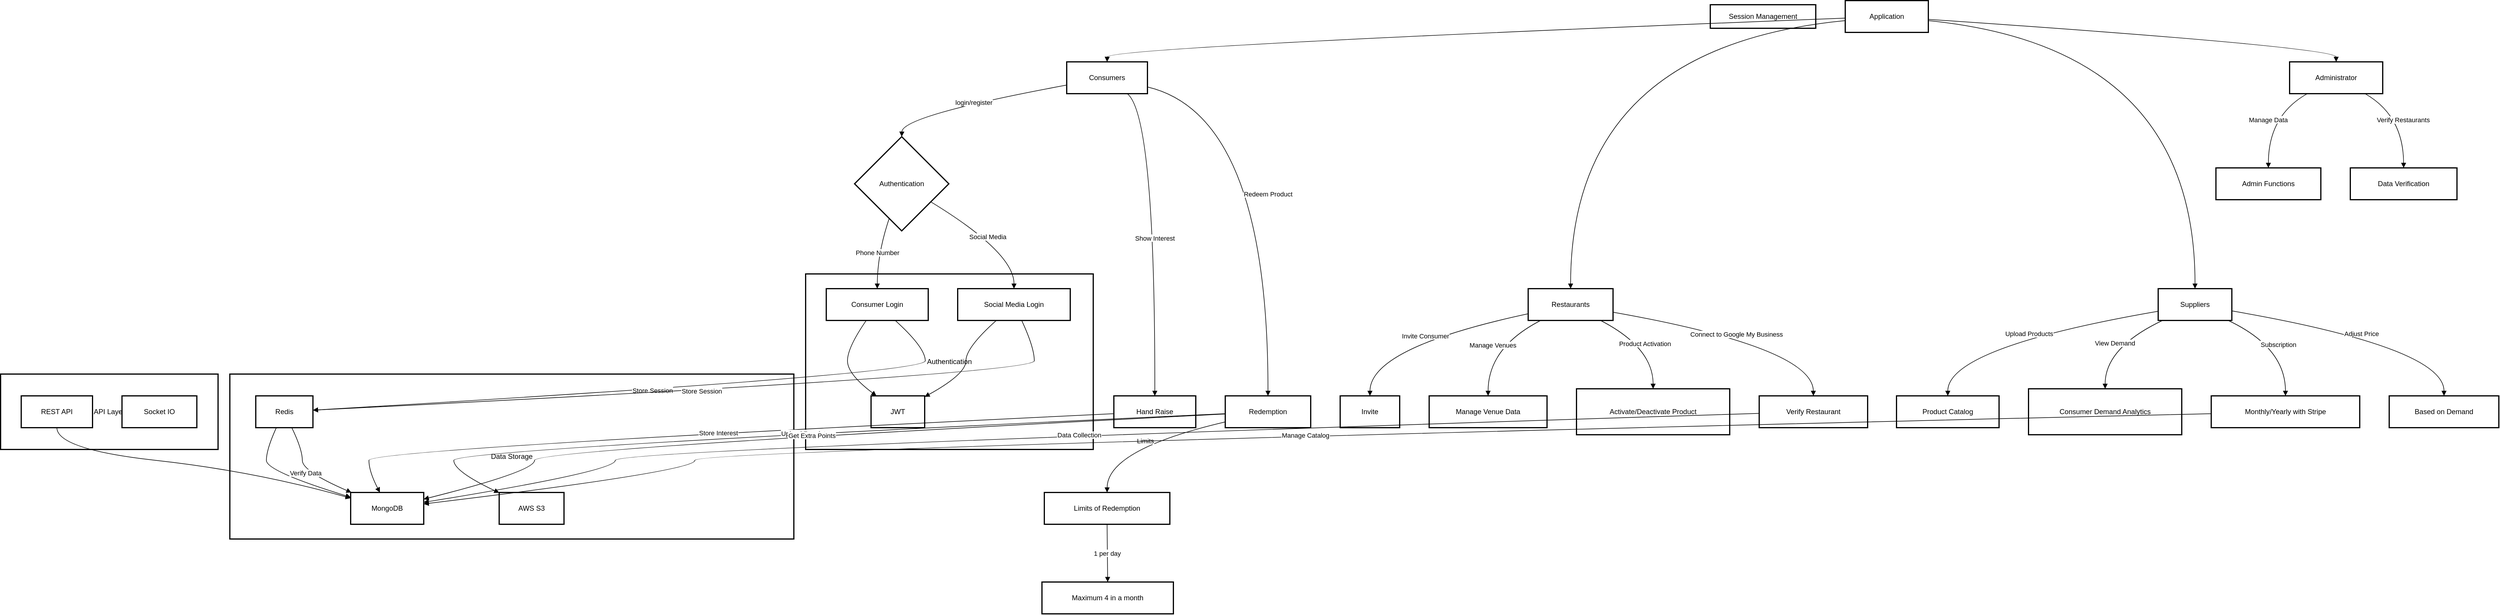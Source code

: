 <mxfile version="26.2.14">
  <diagram name="Page-1" id="7Ba7hKmJzwSPL1WUXT_S">
    <mxGraphModel>
      <root>
        <mxCell id="0" />
        <mxCell id="1" parent="0" />
        <mxCell id="2" value="Session Management" style="whiteSpace=wrap;strokeWidth=2;" vertex="1" parent="1">
          <mxGeometry x="2909" y="15" width="179" height="40" as="geometry" />
        </mxCell>
        <mxCell id="3" value="API Layer" style="whiteSpace=wrap;strokeWidth=2;" vertex="1" parent="1">
          <mxGeometry x="8" y="642" width="369" height="128" as="geometry" />
        </mxCell>
        <mxCell id="4" value="Data Storage" style="whiteSpace=wrap;strokeWidth=2;" vertex="1" parent="1">
          <mxGeometry x="397" y="642" width="957" height="280" as="geometry" />
        </mxCell>
        <mxCell id="5" value="Authentication" style="whiteSpace=wrap;strokeWidth=2;" vertex="1" parent="1">
          <mxGeometry x="1374" y="472" width="488" height="298" as="geometry" />
        </mxCell>
        <mxCell id="6" value="Application" style="whiteSpace=wrap;strokeWidth=2;" vertex="1" parent="1">
          <mxGeometry x="3138" y="8" width="141" height="54" as="geometry" />
        </mxCell>
        <mxCell id="7" value="Consumers" style="whiteSpace=wrap;strokeWidth=2;" vertex="1" parent="1">
          <mxGeometry x="1817" y="112" width="137" height="54" as="geometry" />
        </mxCell>
        <mxCell id="8" value="Restaurants" style="whiteSpace=wrap;strokeWidth=2;" vertex="1" parent="1">
          <mxGeometry x="2600" y="497" width="144" height="54" as="geometry" />
        </mxCell>
        <mxCell id="9" value="Suppliers" style="whiteSpace=wrap;strokeWidth=2;" vertex="1" parent="1">
          <mxGeometry x="3669" y="497" width="125" height="54" as="geometry" />
        </mxCell>
        <mxCell id="10" value="Administrator" style="whiteSpace=wrap;strokeWidth=2;" vertex="1" parent="1">
          <mxGeometry x="3892" y="112" width="158" height="54" as="geometry" />
        </mxCell>
        <mxCell id="11" value="Authentication" style="rhombus;strokeWidth=2;whiteSpace=wrap;" vertex="1" parent="1">
          <mxGeometry x="1457" y="239" width="160" height="160" as="geometry" />
        </mxCell>
        <mxCell id="12" value="Consumer Login" style="whiteSpace=wrap;strokeWidth=2;" vertex="1" parent="1">
          <mxGeometry x="1409" y="497" width="173" height="54" as="geometry" />
        </mxCell>
        <mxCell id="13" value="Social Media Login" style="whiteSpace=wrap;strokeWidth=2;" vertex="1" parent="1">
          <mxGeometry x="1632" y="497" width="191" height="54" as="geometry" />
        </mxCell>
        <mxCell id="14" value="Hand Raise" style="whiteSpace=wrap;strokeWidth=2;" vertex="1" parent="1">
          <mxGeometry x="1897" y="679" width="139" height="54" as="geometry" />
        </mxCell>
        <mxCell id="15" value="Redemption" style="whiteSpace=wrap;strokeWidth=2;" vertex="1" parent="1">
          <mxGeometry x="2086" y="679" width="145" height="54" as="geometry" />
        </mxCell>
        <mxCell id="16" value="Invite" style="whiteSpace=wrap;strokeWidth=2;" vertex="1" parent="1">
          <mxGeometry x="2281" y="679" width="101" height="54" as="geometry" />
        </mxCell>
        <mxCell id="17" value="Manage Venue Data" style="whiteSpace=wrap;strokeWidth=2;" vertex="1" parent="1">
          <mxGeometry x="2432" y="679" width="200" height="54" as="geometry" />
        </mxCell>
        <mxCell id="18" value="Activate/Deactivate Product" style="whiteSpace=wrap;strokeWidth=2;" vertex="1" parent="1">
          <mxGeometry x="2682" y="667" width="260" height="78" as="geometry" />
        </mxCell>
        <mxCell id="19" value="Product Catalog" style="whiteSpace=wrap;strokeWidth=2;" vertex="1" parent="1">
          <mxGeometry x="3225" y="679" width="174" height="54" as="geometry" />
        </mxCell>
        <mxCell id="20" value="Consumer Demand Analytics" style="whiteSpace=wrap;strokeWidth=2;" vertex="1" parent="1">
          <mxGeometry x="3449" y="667" width="260" height="78" as="geometry" />
        </mxCell>
        <mxCell id="21" value="Admin Functions" style="whiteSpace=wrap;strokeWidth=2;" vertex="1" parent="1">
          <mxGeometry x="3767" y="292" width="178" height="54" as="geometry" />
        </mxCell>
        <mxCell id="22" value="Data Verification" style="whiteSpace=wrap;strokeWidth=2;" vertex="1" parent="1">
          <mxGeometry x="3995" y="292" width="181" height="54" as="geometry" />
        </mxCell>
        <mxCell id="23" value="JWT" style="whiteSpace=wrap;strokeWidth=2;" vertex="1" parent="1">
          <mxGeometry x="1485" y="679" width="91" height="54" as="geometry" />
        </mxCell>
        <mxCell id="24" value="MongoDB" style="whiteSpace=wrap;strokeWidth=2;" vertex="1" parent="1">
          <mxGeometry x="602" y="843" width="124" height="54" as="geometry" />
        </mxCell>
        <mxCell id="25" value="AWS S3" style="whiteSpace=wrap;strokeWidth=2;" vertex="1" parent="1">
          <mxGeometry x="854" y="843" width="110" height="54" as="geometry" />
        </mxCell>
        <mxCell id="26" value="Redis" style="whiteSpace=wrap;strokeWidth=2;" vertex="1" parent="1">
          <mxGeometry x="441" y="679" width="97" height="54" as="geometry" />
        </mxCell>
        <mxCell id="27" value="REST API" style="whiteSpace=wrap;strokeWidth=2;" vertex="1" parent="1">
          <mxGeometry x="43" y="679" width="121" height="54" as="geometry" />
        </mxCell>
        <mxCell id="28" value="Socket IO" style="whiteSpace=wrap;strokeWidth=2;" vertex="1" parent="1">
          <mxGeometry x="214" y="679" width="127" height="54" as="geometry" />
        </mxCell>
        <mxCell id="29" value="Limits of Redemption" style="whiteSpace=wrap;strokeWidth=2;" vertex="1" parent="1">
          <mxGeometry x="1779" y="843" width="213" height="54" as="geometry" />
        </mxCell>
        <mxCell id="30" value="Maximum 4 in a month" style="whiteSpace=wrap;strokeWidth=2;" vertex="1" parent="1">
          <mxGeometry x="1775" y="995" width="223" height="54" as="geometry" />
        </mxCell>
        <mxCell id="31" value="Verify Restaurant" style="whiteSpace=wrap;strokeWidth=2;" vertex="1" parent="1">
          <mxGeometry x="2992" y="679" width="184" height="54" as="geometry" />
        </mxCell>
        <mxCell id="32" value="Monthly/Yearly with Stripe" style="whiteSpace=wrap;strokeWidth=2;" vertex="1" parent="1">
          <mxGeometry x="3759" y="679" width="252" height="54" as="geometry" />
        </mxCell>
        <mxCell id="33" value="Based on Demand" style="whiteSpace=wrap;strokeWidth=2;" vertex="1" parent="1">
          <mxGeometry x="4061" y="679" width="186" height="54" as="geometry" />
        </mxCell>
        <mxCell id="34" value="" style="curved=1;startArrow=none;endArrow=block;exitX=0;exitY=0.55;entryX=0.5;entryY=0;" edge="1" parent="1" source="6" target="7">
          <mxGeometry relative="1" as="geometry">
            <Array as="points">
              <mxPoint x="1886" y="87" />
            </Array>
          </mxGeometry>
        </mxCell>
        <mxCell id="35" value="" style="curved=1;startArrow=none;endArrow=block;exitX=0;exitY=0.63;entryX=0.5;entryY=0.01;" edge="1" parent="1" source="6" target="8">
          <mxGeometry relative="1" as="geometry">
            <Array as="points">
              <mxPoint x="2672" y="87" />
            </Array>
          </mxGeometry>
        </mxCell>
        <mxCell id="36" value="" style="curved=1;startArrow=none;endArrow=block;exitX=1;exitY=0.63;entryX=0.5;entryY=0.01;" edge="1" parent="1" source="6" target="9">
          <mxGeometry relative="1" as="geometry">
            <Array as="points">
              <mxPoint x="3732" y="87" />
            </Array>
          </mxGeometry>
        </mxCell>
        <mxCell id="37" value="" style="curved=1;startArrow=none;endArrow=block;exitX=1;exitY=0.59;entryX=0.5;entryY=0;" edge="1" parent="1" source="6" target="10">
          <mxGeometry relative="1" as="geometry">
            <Array as="points">
              <mxPoint x="3971" y="87" />
            </Array>
          </mxGeometry>
        </mxCell>
        <mxCell id="38" value="login/register" style="curved=1;startArrow=none;endArrow=block;exitX=0;exitY=0.73;entryX=0.5;entryY=0;" edge="1" parent="1" source="7" target="11">
          <mxGeometry relative="1" as="geometry">
            <Array as="points">
              <mxPoint x="1538" y="203" />
            </Array>
          </mxGeometry>
        </mxCell>
        <mxCell id="39" value="Phone Number" style="curved=1;startArrow=none;endArrow=block;exitX=0.32;exitY=1;entryX=0.5;entryY=0.01;" edge="1" parent="1" source="11" target="12">
          <mxGeometry relative="1" as="geometry">
            <Array as="points">
              <mxPoint x="1496" y="436" />
            </Array>
          </mxGeometry>
        </mxCell>
        <mxCell id="40" value="Social Media" style="curved=1;startArrow=none;endArrow=block;exitX=1;exitY=0.81;entryX=0.5;entryY=0.01;" edge="1" parent="1" source="11" target="13">
          <mxGeometry relative="1" as="geometry">
            <Array as="points">
              <mxPoint x="1728" y="436" />
            </Array>
          </mxGeometry>
        </mxCell>
        <mxCell id="41" value="Show Interest" style="curved=1;startArrow=none;endArrow=block;exitX=0.75;exitY=1;entryX=0.5;entryY=0;" edge="1" parent="1" source="7" target="14">
          <mxGeometry relative="1" as="geometry">
            <Array as="points">
              <mxPoint x="1967" y="203" />
            </Array>
          </mxGeometry>
        </mxCell>
        <mxCell id="42" value="Redeem Product" style="curved=1;startArrow=none;endArrow=block;exitX=1;exitY=0.79;entryX=0.5;entryY=0;" edge="1" parent="1" source="7" target="15">
          <mxGeometry relative="1" as="geometry">
            <Array as="points">
              <mxPoint x="2159" y="203" />
            </Array>
          </mxGeometry>
        </mxCell>
        <mxCell id="43" value="Invite Consumer" style="curved=1;startArrow=none;endArrow=block;exitX=0;exitY=0.79;entryX=0.5;entryY=0;" edge="1" parent="1" source="8" target="16">
          <mxGeometry relative="1" as="geometry">
            <Array as="points">
              <mxPoint x="2332" y="597" />
            </Array>
          </mxGeometry>
        </mxCell>
        <mxCell id="44" value="Manage Venues" style="curved=1;startArrow=none;endArrow=block;exitX=0.14;exitY=1.01;entryX=0.5;entryY=0;" edge="1" parent="1" source="8" target="17">
          <mxGeometry relative="1" as="geometry">
            <Array as="points">
              <mxPoint x="2532" y="597" />
            </Array>
          </mxGeometry>
        </mxCell>
        <mxCell id="45" value="Product Activation" style="curved=1;startArrow=none;endArrow=block;exitX=0.86;exitY=1.01;entryX=0.5;entryY=0;" edge="1" parent="1" source="8" target="18">
          <mxGeometry relative="1" as="geometry">
            <Array as="points">
              <mxPoint x="2812" y="597" />
            </Array>
          </mxGeometry>
        </mxCell>
        <mxCell id="46" value="Upload Products" style="curved=1;startArrow=none;endArrow=block;exitX=0;exitY=0.71;entryX=0.5;entryY=0;" edge="1" parent="1" source="9" target="19">
          <mxGeometry relative="1" as="geometry">
            <Array as="points">
              <mxPoint x="3312" y="597" />
            </Array>
          </mxGeometry>
        </mxCell>
        <mxCell id="47" value="View Demand" style="curved=1;startArrow=none;endArrow=block;exitX=0.05;exitY=1.01;entryX=0.5;entryY=0;" edge="1" parent="1" source="9" target="20">
          <mxGeometry relative="1" as="geometry">
            <Array as="points">
              <mxPoint x="3579" y="597" />
            </Array>
          </mxGeometry>
        </mxCell>
        <mxCell id="48" value="Manage Data" style="curved=1;startArrow=none;endArrow=block;exitX=0.19;exitY=1;entryX=0.5;entryY=0;" edge="1" parent="1" source="10" target="21">
          <mxGeometry relative="1" as="geometry">
            <Array as="points">
              <mxPoint x="3856" y="203" />
            </Array>
          </mxGeometry>
        </mxCell>
        <mxCell id="49" value="Verify Restaurants" style="curved=1;startArrow=none;endArrow=block;exitX=0.81;exitY=1;entryX=0.5;entryY=0;" edge="1" parent="1" source="10" target="22">
          <mxGeometry relative="1" as="geometry">
            <Array as="points">
              <mxPoint x="4085" y="203" />
            </Array>
          </mxGeometry>
        </mxCell>
        <mxCell id="50" value="" style="curved=1;startArrow=none;endArrow=block;exitX=0.39;exitY=1.01;entryX=0.1;entryY=0;" edge="1" parent="1" source="12" target="23">
          <mxGeometry relative="1" as="geometry">
            <Array as="points">
              <mxPoint x="1445" y="597" />
              <mxPoint x="1445" y="642" />
            </Array>
          </mxGeometry>
        </mxCell>
        <mxCell id="51" value="" style="curved=1;startArrow=none;endArrow=block;exitX=0.34;exitY=1.01;entryX=0.99;entryY=0.04;" edge="1" parent="1" source="13" target="23">
          <mxGeometry relative="1" as="geometry">
            <Array as="points">
              <mxPoint x="1646" y="597" />
              <mxPoint x="1646" y="642" />
            </Array>
          </mxGeometry>
        </mxCell>
        <mxCell id="52" value="" style="curved=1;startArrow=none;endArrow=block;exitX=0.5;exitY=1;entryX=0;entryY=0.18;" edge="1" parent="1" source="27" target="24">
          <mxGeometry relative="1" as="geometry">
            <Array as="points">
              <mxPoint x="104" y="770" />
              <mxPoint x="439" y="807" />
            </Array>
          </mxGeometry>
        </mxCell>
        <mxCell id="53" value="" style="curved=1;startArrow=none;endArrow=block;exitX=0.36;exitY=1;entryX=0;entryY=0.15;" edge="1" parent="1" source="26" target="24">
          <mxGeometry relative="1" as="geometry">
            <Array as="points">
              <mxPoint x="459" y="770" />
              <mxPoint x="459" y="807" />
            </Array>
          </mxGeometry>
        </mxCell>
        <mxCell id="54" value="Store Session" style="curved=1;startArrow=none;endArrow=block;exitX=0.68;exitY=1.01;entryX=1;entryY=0.45;" edge="1" parent="1" source="12" target="26">
          <mxGeometry relative="1" as="geometry">
            <Array as="points">
              <mxPoint x="1577" y="597" />
              <mxPoint x="1577" y="642" />
            </Array>
          </mxGeometry>
        </mxCell>
        <mxCell id="55" value="Store Session" style="curved=1;startArrow=none;endArrow=block;exitX=0.57;exitY=1.01;entryX=1;entryY=0.45;" edge="1" parent="1" source="13" target="26">
          <mxGeometry relative="1" as="geometry">
            <Array as="points">
              <mxPoint x="1762" y="597" />
              <mxPoint x="1762" y="642" />
            </Array>
          </mxGeometry>
        </mxCell>
        <mxCell id="56" value="Store Interest" style="curved=1;startArrow=none;endArrow=block;exitX=0;exitY=0.56;entryX=0.4;entryY=0;" edge="1" parent="1" source="14" target="24">
          <mxGeometry relative="1" as="geometry">
            <Array as="points">
              <mxPoint x="633" y="770" />
              <mxPoint x="633" y="807" />
            </Array>
          </mxGeometry>
        </mxCell>
        <mxCell id="57" value="Upload Receipt" style="curved=1;startArrow=none;endArrow=block;exitX=0;exitY=0.56;entryX=0;entryY=0.01;" edge="1" parent="1" source="15" target="25">
          <mxGeometry relative="1" as="geometry">
            <Array as="points">
              <mxPoint x="777" y="770" />
              <mxPoint x="777" y="807" />
            </Array>
          </mxGeometry>
        </mxCell>
        <mxCell id="58" value="Get Extra Points" style="curved=1;startArrow=none;endArrow=block;exitX=0;exitY=0.57;entryX=1;entryY=0.21;" edge="1" parent="1" source="15" target="24">
          <mxGeometry relative="1" as="geometry">
            <Array as="points">
              <mxPoint x="914" y="770" />
              <mxPoint x="914" y="807" />
            </Array>
          </mxGeometry>
        </mxCell>
        <mxCell id="59" value="Limits" style="curved=1;startArrow=none;endArrow=block;exitX=0;exitY=0.82;entryX=0.5;entryY=0;" edge="1" parent="1" source="15" target="29">
          <mxGeometry relative="1" as="geometry">
            <Array as="points">
              <mxPoint x="1886" y="770" />
            </Array>
          </mxGeometry>
        </mxCell>
        <mxCell id="60" value="1 per day" style="curved=1;startArrow=none;endArrow=block;exitX=0.5;exitY=1;entryX=0.5;entryY=0;" edge="1" parent="1" source="29" target="30">
          <mxGeometry relative="1" as="geometry">
            <Array as="points" />
          </mxGeometry>
        </mxCell>
        <mxCell id="61" value="Connect to Google My Business" style="curved=1;startArrow=none;endArrow=block;exitX=1;exitY=0.74;entryX=0.5;entryY=0;" edge="1" parent="1" source="8" target="31">
          <mxGeometry relative="1" as="geometry">
            <Array as="points">
              <mxPoint x="3083" y="597" />
            </Array>
          </mxGeometry>
        </mxCell>
        <mxCell id="62" value="Data Collection" style="curved=1;startArrow=none;endArrow=block;exitX=0;exitY=0.55;entryX=1;entryY=0.31;" edge="1" parent="1" source="31" target="24">
          <mxGeometry relative="1" as="geometry">
            <Array as="points">
              <mxPoint x="1051" y="770" />
              <mxPoint x="1051" y="807" />
            </Array>
          </mxGeometry>
        </mxCell>
        <mxCell id="63" value="Subscription" style="curved=1;startArrow=none;endArrow=block;exitX=0.96;exitY=1.01;entryX=0.5;entryY=0;" edge="1" parent="1" source="9" target="32">
          <mxGeometry relative="1" as="geometry">
            <Array as="points">
              <mxPoint x="3885" y="597" />
            </Array>
          </mxGeometry>
        </mxCell>
        <mxCell id="64" value="Manage Catalog" style="curved=1;startArrow=none;endArrow=block;exitX=0;exitY=0.56;entryX=1;entryY=0.36;" edge="1" parent="1" source="32" target="24">
          <mxGeometry relative="1" as="geometry">
            <Array as="points">
              <mxPoint x="1186" y="770" />
              <mxPoint x="1186" y="807" />
            </Array>
          </mxGeometry>
        </mxCell>
        <mxCell id="65" value="Adjust Price" style="curved=1;startArrow=none;endArrow=block;exitX=1;exitY=0.7;entryX=0.5;entryY=0;" edge="1" parent="1" source="9" target="33">
          <mxGeometry relative="1" as="geometry">
            <Array as="points">
              <mxPoint x="4154" y="597" />
            </Array>
          </mxGeometry>
        </mxCell>
        <mxCell id="66" value="Verify Data" style="curved=1;startArrow=none;endArrow=block;exitX=0.63;exitY=1;entryX=0.01;entryY=0;" edge="1" parent="1" source="26" target="24">
          <mxGeometry relative="1" as="geometry">
            <Array as="points">
              <mxPoint x="520" y="770" />
              <mxPoint x="520" y="807" />
            </Array>
          </mxGeometry>
        </mxCell>
      </root>
    </mxGraphModel>
  </diagram>
</mxfile>
